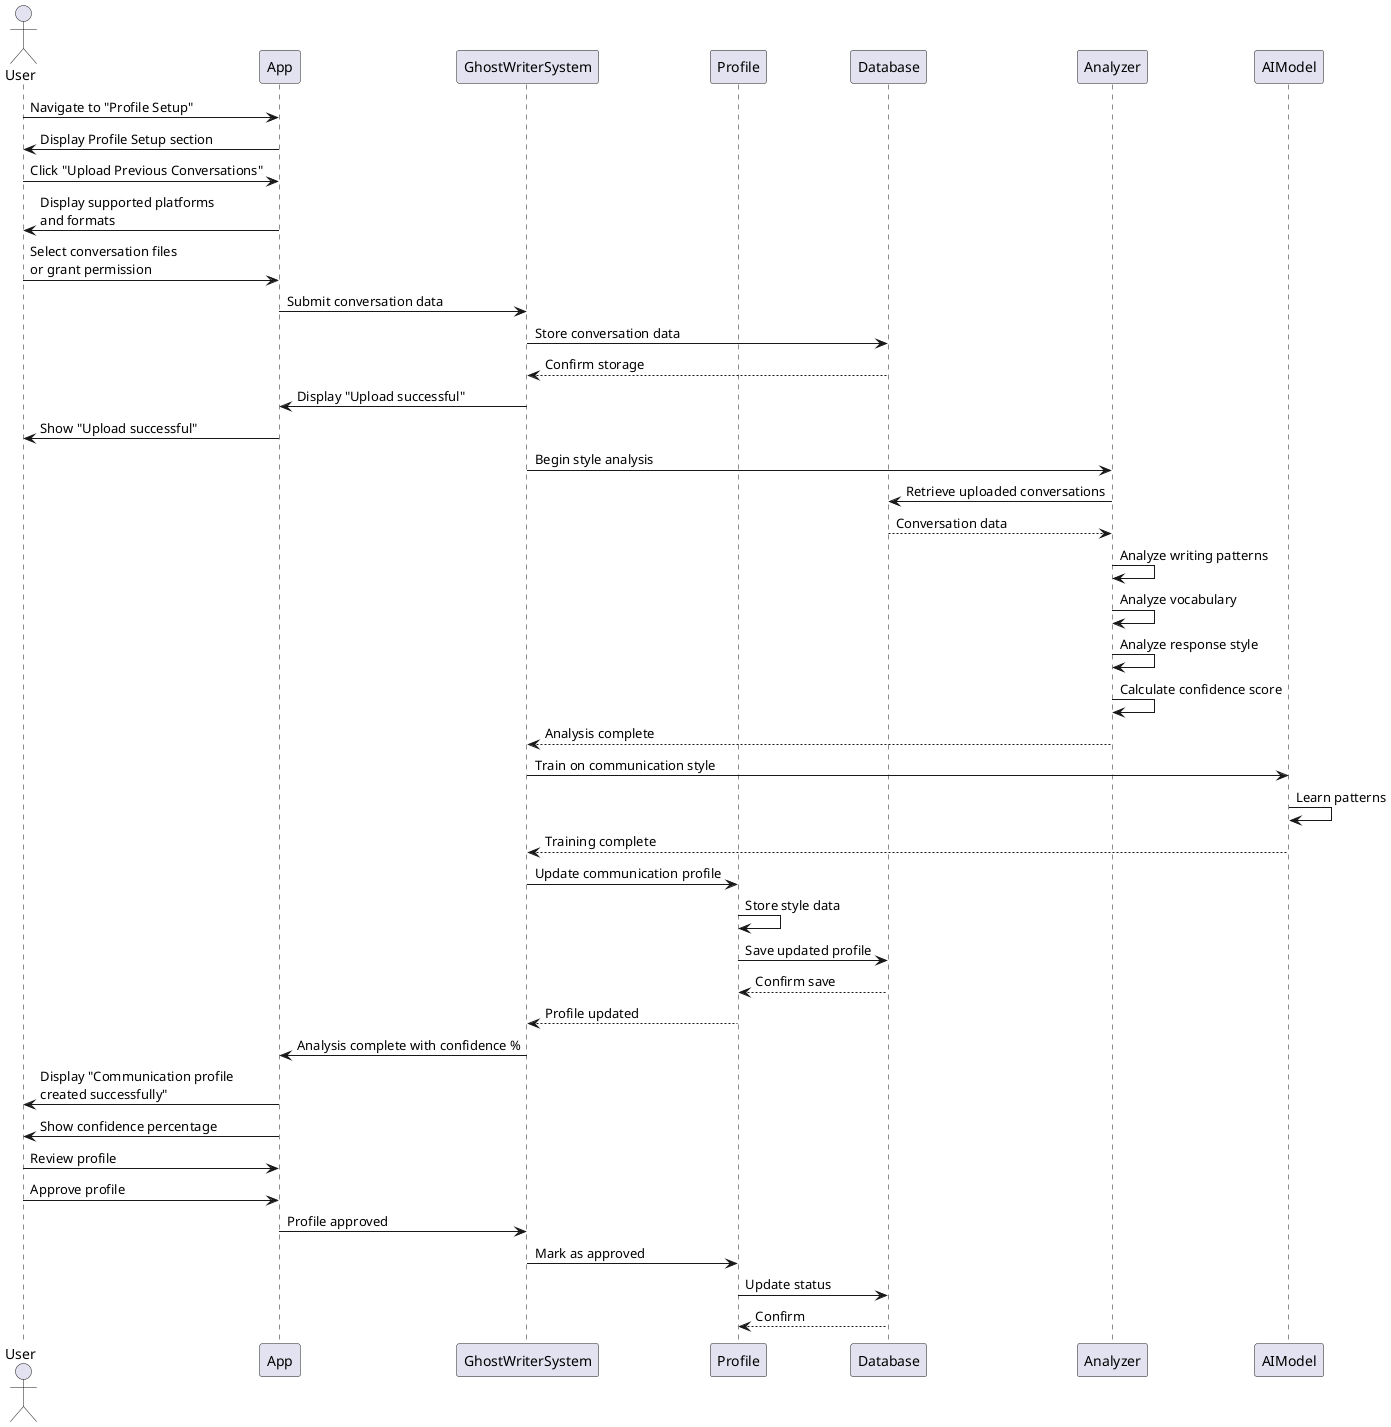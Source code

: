 @startuml Train_Communication_Style_Sequence
actor User
participant App
participant GhostWriterSystem
participant Profile
participant Database
participant Analyzer
participant AIModel

User -> App: Navigate to "Profile Setup"
App -> User: Display Profile Setup section
User -> App: Click "Upload Previous Conversations"
App -> User: Display supported platforms\nand formats
User -> App: Select conversation files\nor grant permission
App -> GhostWriterSystem: Submit conversation data
GhostWriterSystem -> Database: Store conversation data
Database --> GhostWriterSystem: Confirm storage
GhostWriterSystem -> App: Display "Upload successful"
App -> User: Show "Upload successful"

GhostWriterSystem -> Analyzer: Begin style analysis
Analyzer -> Database: Retrieve uploaded conversations
Database --> Analyzer: Conversation data
Analyzer -> Analyzer: Analyze writing patterns
Analyzer -> Analyzer: Analyze vocabulary
Analyzer -> Analyzer: Analyze response style
Analyzer -> Analyzer: Calculate confidence score
Analyzer --> GhostWriterSystem: Analysis complete

GhostWriterSystem -> AIModel: Train on communication style
AIModel -> AIModel: Learn patterns
AIModel --> GhostWriterSystem: Training complete

GhostWriterSystem -> Profile: Update communication profile
Profile -> Profile: Store style data
Profile -> Database: Save updated profile
Database --> Profile: Confirm save
Profile --> GhostWriterSystem: Profile updated

GhostWriterSystem -> App: Analysis complete with confidence %
App -> User: Display "Communication profile\ncreated successfully"
App -> User: Show confidence percentage
User -> App: Review profile
User -> App: Approve profile
App -> GhostWriterSystem: Profile approved
GhostWriterSystem -> Profile: Mark as approved
Profile -> Database: Update status
Database --> Profile: Confirm

@enduml
